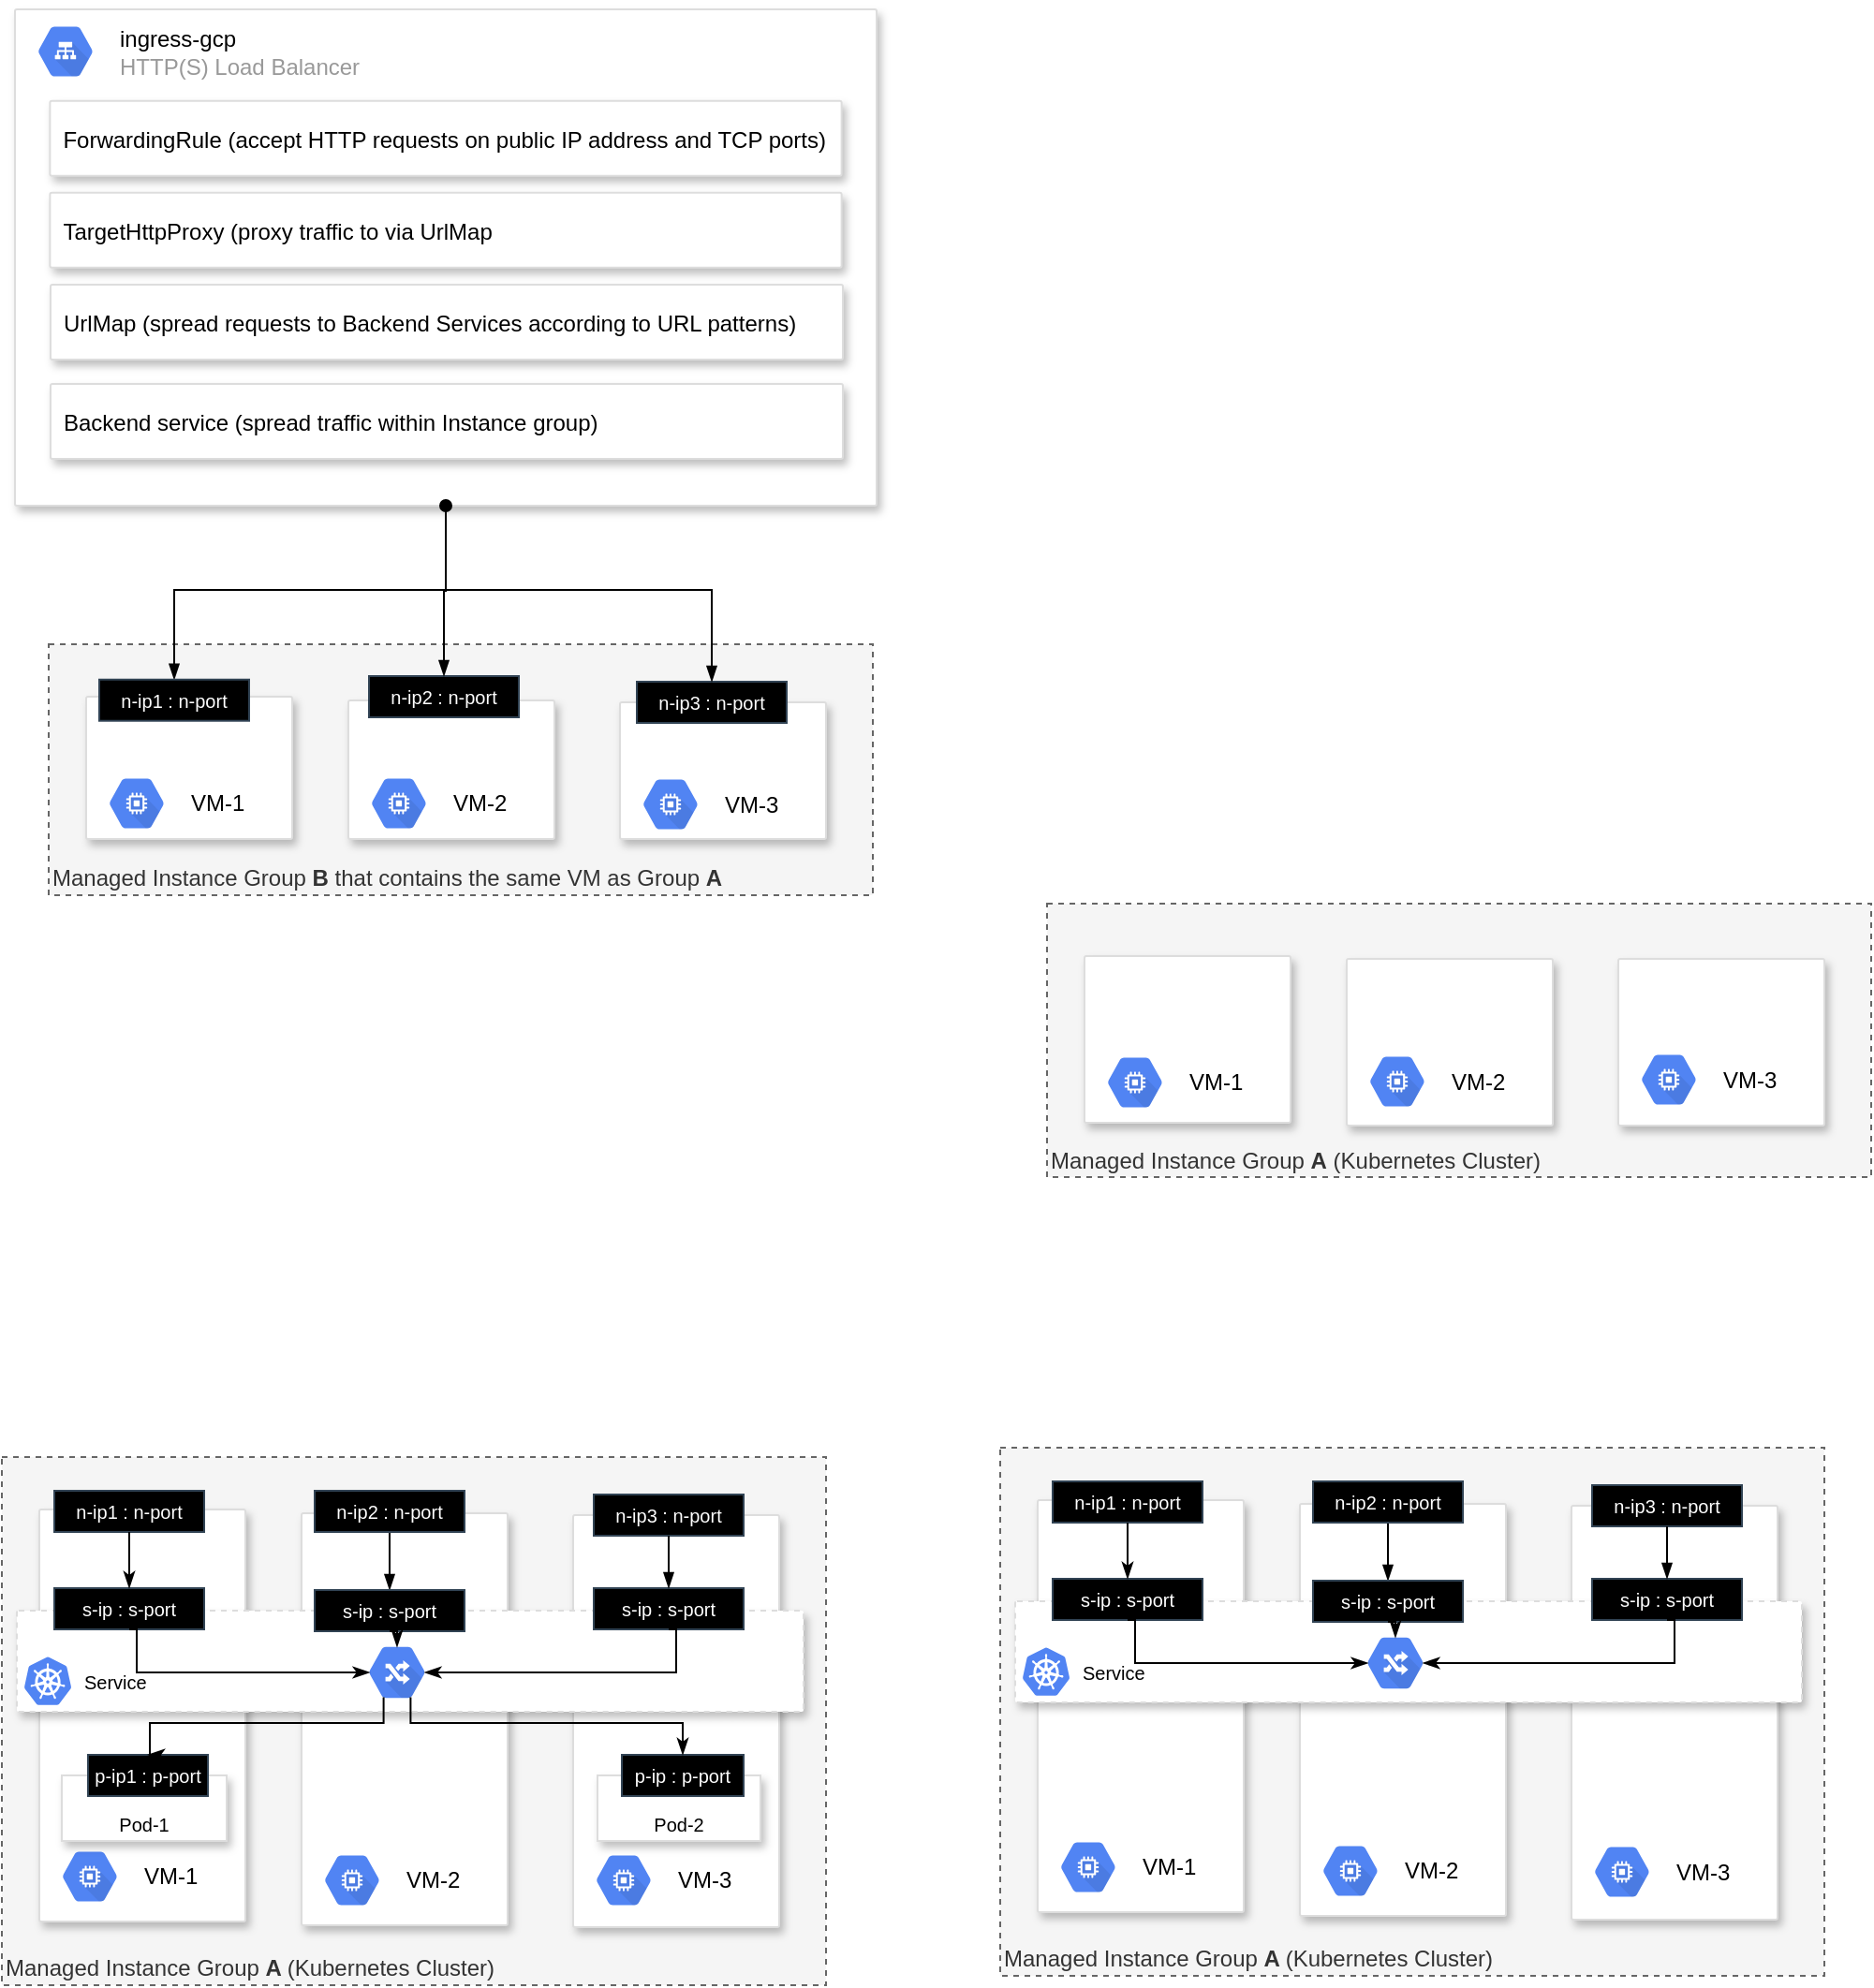 <mxfile pages="1" version="11.2.8" type="github"><diagram id="d1ab7348-05c3-a1e3-ca4d-12c340fd6b49" name="Page-1"><mxGraphModel dx="1051" dy="752" grid="1" gridSize="10" guides="1" tooltips="1" connect="1" arrows="1" fold="1" page="1" pageScale="1" pageWidth="1169" pageHeight="827" background="#ffffff" math="0" shadow="0"><root><mxCell id="0"/><mxCell id="1" parent="0"/><mxCell id="9L-gA9MY-_69T6XY2o5v-167" value="" style="strokeColor=#dddddd;fillColor=#ffffff;shadow=1;strokeWidth=1;rounded=1;absoluteArcSize=1;arcSize=2;" parent="1" vertex="1"><mxGeometry x="90" y="10" width="460" height="265" as="geometry"/></mxCell><mxCell id="9L-gA9MY-_69T6XY2o5v-168" value="&lt;font color=&quot;#000000&quot;&gt;&lt;span&gt;ingress-gcp&lt;/span&gt;&lt;/font&gt;&lt;br&gt;HTTP(S) Load Balancer" style="dashed=0;connectable=0;html=1;fillColor=#5184F3;strokeColor=none;shape=mxgraph.gcp2.hexIcon;prIcon=cloud_load_balancing;part=1;labelPosition=right;verticalLabelPosition=middle;align=left;verticalAlign=middle;spacingLeft=5;fontColor=#999999;fontSize=12;" parent="9L-gA9MY-_69T6XY2o5v-167" vertex="1"><mxGeometry y="0.5" width="44" height="39" relative="1" as="geometry"><mxPoint x="5" y="-129.5" as="offset"/></mxGeometry></mxCell><mxCell id="MyEYREIgKPz-F-pgP99c-45" value="Backend service (spread traffic within Instance group)" style="strokeColor=#dddddd;fillColor=#ffffff;shadow=1;strokeWidth=1;rounded=1;absoluteArcSize=1;arcSize=2;align=left;spacingLeft=5;" vertex="1" parent="9L-gA9MY-_69T6XY2o5v-167"><mxGeometry x="19" y="200" width="423" height="40" as="geometry"/></mxCell><mxCell id="MyEYREIgKPz-F-pgP99c-47" value="UrlMap (spread requests to Backend Services according to URL patterns)" style="strokeColor=#dddddd;fillColor=#ffffff;shadow=1;strokeWidth=1;rounded=1;absoluteArcSize=1;arcSize=2;align=left;spacingLeft=5;" vertex="1" parent="9L-gA9MY-_69T6XY2o5v-167"><mxGeometry x="19" y="147" width="423" height="40" as="geometry"/></mxCell><mxCell id="MyEYREIgKPz-F-pgP99c-48" value="TargetHttpProxy (proxy traffic to via UrlMap" style="strokeColor=#dddddd;fillColor=#ffffff;shadow=1;strokeWidth=1;rounded=1;absoluteArcSize=1;arcSize=2;align=left;spacingLeft=5;" vertex="1" parent="9L-gA9MY-_69T6XY2o5v-167"><mxGeometry x="18.688" y="97.841" width="422.625" height="40" as="geometry"/></mxCell><mxCell id="MyEYREIgKPz-F-pgP99c-49" value="ForwardingRule (accept HTTP requests on public IP address and TCP ports) " style="strokeColor=#dddddd;fillColor=#ffffff;shadow=1;strokeWidth=1;rounded=1;absoluteArcSize=1;arcSize=2;align=left;spacingLeft=5;" vertex="1" parent="9L-gA9MY-_69T6XY2o5v-167"><mxGeometry x="18.688" y="48.841" width="422.625" height="40" as="geometry"/></mxCell><mxCell id="BZu97_cLz0ViRXPYQutP-14" value="Managed Instance Group &lt;b&gt;A&lt;/b&gt; (Kubernetes Cluster)" style="rounded=0;whiteSpace=wrap;html=1;fillColor=#f5f5f5;dashed=1;strokeColor=#666666;fontColor=#333333;align=left;verticalAlign=bottom;" parent="1" vertex="1"><mxGeometry x="641" y="487.5" width="440" height="146" as="geometry"/></mxCell><mxCell id="BZu97_cLz0ViRXPYQutP-15" value="" style="strokeColor=#dddddd;fillColor=#ffffff;shadow=1;strokeWidth=1;rounded=1;absoluteArcSize=1;arcSize=2;" parent="1" vertex="1"><mxGeometry x="661" y="515.5" width="110" height="89" as="geometry"/></mxCell><mxCell id="BZu97_cLz0ViRXPYQutP-16" value="&lt;font color=&quot;#000000&quot;&gt;VM-1&lt;/font&gt;" style="dashed=0;connectable=0;html=1;fillColor=#5184F3;strokeColor=none;shape=mxgraph.gcp2.hexIcon;prIcon=compute_engine;part=1;labelPosition=right;verticalLabelPosition=middle;align=left;verticalAlign=middle;spacingLeft=5;fontColor=#999999;fontSize=12;" parent="BZu97_cLz0ViRXPYQutP-15" vertex="1"><mxGeometry y="0.5" width="44" height="39" relative="1" as="geometry"><mxPoint x="5" y="3.5" as="offset"/></mxGeometry></mxCell><mxCell id="BZu97_cLz0ViRXPYQutP-19" value="" style="strokeColor=#dddddd;fillColor=#ffffff;shadow=1;strokeWidth=1;rounded=1;absoluteArcSize=1;arcSize=2;" parent="1" vertex="1"><mxGeometry x="801" y="517" width="110" height="89" as="geometry"/></mxCell><mxCell id="BZu97_cLz0ViRXPYQutP-20" value="&lt;font color=&quot;#000000&quot;&gt;VM-2&lt;/font&gt;" style="dashed=0;connectable=0;html=1;fillColor=#5184F3;strokeColor=none;shape=mxgraph.gcp2.hexIcon;prIcon=compute_engine;part=1;labelPosition=right;verticalLabelPosition=middle;align=left;verticalAlign=middle;spacingLeft=5;fontColor=#999999;fontSize=12;" parent="BZu97_cLz0ViRXPYQutP-19" vertex="1"><mxGeometry y="0.5" width="44" height="39" relative="1" as="geometry"><mxPoint x="5" y="1.5" as="offset"/></mxGeometry></mxCell><mxCell id="BZu97_cLz0ViRXPYQutP-22" value="" style="strokeColor=#dddddd;fillColor=#ffffff;shadow=1;strokeWidth=1;rounded=1;absoluteArcSize=1;arcSize=2;fontColor=#FFCCE6;" parent="1" vertex="1"><mxGeometry x="946" y="517" width="110" height="89" as="geometry"/></mxCell><mxCell id="BZu97_cLz0ViRXPYQutP-23" value="&lt;font color=&quot;#000000&quot;&gt;VM-3&lt;/font&gt;" style="dashed=0;connectable=0;html=1;fillColor=#5184F3;strokeColor=none;shape=mxgraph.gcp2.hexIcon;prIcon=compute_engine;part=1;labelPosition=right;verticalLabelPosition=middle;align=left;verticalAlign=middle;spacingLeft=5;fontColor=#999999;fontSize=12;" parent="BZu97_cLz0ViRXPYQutP-22" vertex="1"><mxGeometry y="0.5" width="44" height="39" relative="1" as="geometry"><mxPoint x="5" y="0.5" as="offset"/></mxGeometry></mxCell><mxCell id="BZu97_cLz0ViRXPYQutP-101" value="Managed Instance Group &lt;b&gt;A &lt;/b&gt;(Kubernetes Cluster)" style="rounded=0;whiteSpace=wrap;html=1;fillColor=#f5f5f5;dashed=1;strokeColor=#666666;fontColor=#333333;align=left;verticalAlign=bottom;" parent="1" vertex="1"><mxGeometry x="83" y="783" width="440" height="282" as="geometry"/></mxCell><mxCell id="BZu97_cLz0ViRXPYQutP-102" value="" style="strokeColor=#dddddd;fillColor=#ffffff;shadow=1;strokeWidth=1;rounded=1;absoluteArcSize=1;arcSize=2;align=left;verticalAlign=top;fontSize=10;spacingTop=7;" parent="1" vertex="1"><mxGeometry x="103" y="811" width="110" height="220" as="geometry"/></mxCell><mxCell id="BZu97_cLz0ViRXPYQutP-103" value="&lt;font color=&quot;#000000&quot;&gt;VM-1&lt;/font&gt;" style="dashed=0;connectable=0;html=1;fillColor=#5184F3;strokeColor=none;shape=mxgraph.gcp2.hexIcon;prIcon=compute_engine;part=1;labelPosition=right;verticalLabelPosition=middle;align=left;verticalAlign=middle;spacingLeft=5;fontColor=#999999;fontSize=12;" parent="BZu97_cLz0ViRXPYQutP-102" vertex="1"><mxGeometry y="0.5" width="44" height="39" relative="1" as="geometry"><mxPoint x="5" y="66.5" as="offset"/></mxGeometry></mxCell><mxCell id="BZu97_cLz0ViRXPYQutP-104" value="n-ip1 : n-port" style="strokeColor=#314354;fillColor=#000000;shadow=0;strokeWidth=1;rounded=0;absoluteArcSize=1;arcSize=0;glass=0;comic=0;fontColor=#ffffff;fontSize=10;" parent="BZu97_cLz0ViRXPYQutP-102" vertex="1"><mxGeometry x="8" y="-10" width="80" height="22" as="geometry"/></mxCell><mxCell id="BZu97_cLz0ViRXPYQutP-73" value="Pod-1" style="strokeColor=#dddddd;fillColor=#ffffff;shadow=1;strokeWidth=1;rounded=1;absoluteArcSize=1;arcSize=0;verticalAlign=bottom;fontSize=10;" parent="BZu97_cLz0ViRXPYQutP-102" vertex="1"><mxGeometry x="12" y="142" width="88" height="35" as="geometry"/></mxCell><mxCell id="BZu97_cLz0ViRXPYQutP-119" value="p-ip1 : p-port" style="strokeColor=#314354;fillColor=#000000;shadow=0;strokeWidth=1;rounded=0;absoluteArcSize=1;arcSize=0;glass=0;comic=0;fontColor=#ffffff;fontSize=10;" parent="BZu97_cLz0ViRXPYQutP-102" vertex="1"><mxGeometry x="26" y="131" width="64" height="22" as="geometry"/></mxCell><mxCell id="BZu97_cLz0ViRXPYQutP-105" value="" style="strokeColor=#dddddd;fillColor=#ffffff;shadow=1;strokeWidth=1;rounded=1;absoluteArcSize=1;arcSize=2;" parent="1" vertex="1"><mxGeometry x="243" y="813" width="110" height="220" as="geometry"/></mxCell><mxCell id="BZu97_cLz0ViRXPYQutP-106" value="&lt;font color=&quot;#000000&quot;&gt;VM-2&lt;/font&gt;" style="dashed=0;connectable=0;html=1;fillColor=#5184F3;strokeColor=none;shape=mxgraph.gcp2.hexIcon;prIcon=compute_engine;part=1;labelPosition=right;verticalLabelPosition=middle;align=left;verticalAlign=middle;spacingLeft=5;fontColor=#999999;fontSize=12;" parent="BZu97_cLz0ViRXPYQutP-105" vertex="1"><mxGeometry y="0.5" width="44" height="39" relative="1" as="geometry"><mxPoint x="5" y="66.5" as="offset"/></mxGeometry></mxCell><mxCell id="BZu97_cLz0ViRXPYQutP-107" value="" style="strokeColor=#dddddd;fillColor=#ffffff;shadow=1;strokeWidth=1;rounded=1;absoluteArcSize=1;arcSize=2;fontColor=#FFCCE6;" parent="1" vertex="1"><mxGeometry x="388" y="814" width="110" height="220" as="geometry"/></mxCell><mxCell id="BZu97_cLz0ViRXPYQutP-108" value="&lt;font color=&quot;#000000&quot;&gt;VM-3&lt;/font&gt;" style="dashed=0;connectable=0;html=1;fillColor=#5184F3;strokeColor=none;shape=mxgraph.gcp2.hexIcon;prIcon=compute_engine;part=1;labelPosition=right;verticalLabelPosition=middle;align=left;verticalAlign=middle;spacingLeft=5;fontColor=#999999;fontSize=12;" parent="BZu97_cLz0ViRXPYQutP-107" vertex="1"><mxGeometry y="0.5" width="44" height="39" relative="1" as="geometry"><mxPoint x="5" y="65.5" as="offset"/></mxGeometry></mxCell><mxCell id="BZu97_cLz0ViRXPYQutP-122" value="Pod-2" style="strokeColor=#dddddd;fillColor=#ffffff;shadow=1;strokeWidth=1;rounded=1;absoluteArcSize=1;arcSize=0;verticalAlign=bottom;fontSize=10;" parent="BZu97_cLz0ViRXPYQutP-107" vertex="1"><mxGeometry x="13" y="139" width="87" height="35" as="geometry"/></mxCell><mxCell id="BZu97_cLz0ViRXPYQutP-123" value="p-ip : p-port" style="strokeColor=#314354;fillColor=#000000;shadow=0;strokeWidth=1;rounded=0;absoluteArcSize=1;arcSize=0;glass=0;comic=0;fontColor=#ffffff;fontSize=10;" parent="BZu97_cLz0ViRXPYQutP-107" vertex="1"><mxGeometry x="26" y="128" width="65" height="22" as="geometry"/></mxCell><mxCell id="BZu97_cLz0ViRXPYQutP-109" value="" style="strokeColor=#dddddd;fillColor=#ffffff;shadow=1;strokeWidth=1;rounded=1;absoluteArcSize=1;arcSize=2;dashed=1;fontColor=#000000;align=left;html=0;spacingRight=0;spacingLeft=50;fontFamily=Lucida Console;verticalAlign=bottom;spacing=0;" parent="1" vertex="1"><mxGeometry x="91" y="865" width="420" height="54" as="geometry"/></mxCell><mxCell id="BZu97_cLz0ViRXPYQutP-110" value="&lt;font color=&quot;#000000&quot; style=&quot;font-size: 10px&quot;&gt;Service&lt;/font&gt;" style="dashed=0;connectable=0;html=1;fillColor=#5184F3;strokeColor=none;shape=mxgraph.gcp2.kubernetes_logo;part=1;labelPosition=right;verticalLabelPosition=middle;align=left;verticalAlign=middle;spacingLeft=5;fontColor=#999999;fontSize=12;aspect=fixed;" parent="BZu97_cLz0ViRXPYQutP-109" vertex="1"><mxGeometry width="25" height="25.71" relative="1" as="geometry"><mxPoint x="4" y="24.675" as="offset"/></mxGeometry></mxCell><mxCell id="BZu97_cLz0ViRXPYQutP-111" value="" style="html=1;fillColor=#5184F3;strokeColor=none;verticalAlign=top;labelPosition=center;verticalLabelPosition=bottom;align=center;spacingTop=-6;fontSize=11;fontStyle=1;fontColor=#999999;shape=mxgraph.gcp2.hexIcon;prIcon=cloud_routes;" parent="BZu97_cLz0ViRXPYQutP-109" vertex="1"><mxGeometry x="180.5" y="13" width="45" height="40" as="geometry"/></mxCell><mxCell id="BZu97_cLz0ViRXPYQutP-171" value="s-ip : s-port" style="strokeColor=#314354;fillColor=#000000;shadow=0;strokeWidth=1;rounded=0;absoluteArcSize=1;arcSize=0;glass=0;comic=0;fontSize=10;fontColor=#ffffff;" parent="BZu97_cLz0ViRXPYQutP-109" vertex="1"><mxGeometry x="20" y="-12" width="80" height="22" as="geometry"/></mxCell><mxCell id="BZu97_cLz0ViRXPYQutP-172" value="s-ip : s-port" style="strokeColor=#314354;fillColor=#000000;shadow=0;strokeWidth=1;rounded=0;absoluteArcSize=1;arcSize=0;glass=0;comic=0;fontSize=10;fontColor=#ffffff;" parent="BZu97_cLz0ViRXPYQutP-109" vertex="1"><mxGeometry x="308" y="-12" width="80" height="22" as="geometry"/></mxCell><mxCell id="BZu97_cLz0ViRXPYQutP-173" value="" style="edgeStyle=orthogonalEdgeStyle;rounded=0;orthogonalLoop=1;jettySize=auto;html=1;startArrow=none;startFill=0;endArrow=classicThin;endFill=1;fontSize=10;fontColor=#FFFFFF;exitX=0.5;exitY=1;exitDx=0;exitDy=0;entryX=0.175;entryY=0.5;entryDx=0;entryDy=0;entryPerimeter=0;" parent="BZu97_cLz0ViRXPYQutP-109" source="BZu97_cLz0ViRXPYQutP-171" target="BZu97_cLz0ViRXPYQutP-111" edge="1"><mxGeometry relative="1" as="geometry"><mxPoint x="73.966" y="-32.034" as="sourcePoint"/><mxPoint x="73.966" y="-1.69" as="targetPoint"/><Array as="points"><mxPoint x="64" y="33"/></Array></mxGeometry></mxCell><mxCell id="BZu97_cLz0ViRXPYQutP-174" value="" style="edgeStyle=orthogonalEdgeStyle;rounded=0;orthogonalLoop=1;jettySize=auto;html=1;startArrow=none;startFill=0;endArrow=classicThin;endFill=1;fontSize=10;fontColor=#FFFFFF;exitX=0.5;exitY=1;exitDx=0;exitDy=0;entryX=0.825;entryY=0.5;entryDx=0;entryDy=0;entryPerimeter=0;" parent="BZu97_cLz0ViRXPYQutP-109" source="BZu97_cLz0ViRXPYQutP-172" target="BZu97_cLz0ViRXPYQutP-111" edge="1"><mxGeometry relative="1" as="geometry"><mxPoint x="73.966" y="19.69" as="sourcePoint"/><mxPoint x="198.103" y="43.138" as="targetPoint"/><Array as="points"><mxPoint x="352" y="33"/></Array></mxGeometry></mxCell><mxCell id="BZu97_cLz0ViRXPYQutP-112" value="" style="edgeStyle=orthogonalEdgeStyle;rounded=0;orthogonalLoop=1;jettySize=auto;html=1;startArrow=none;startFill=0;endArrow=blockThin;endFill=1;fontSize=10;fontColor=#FFFFFF;entryX=0.5;entryY=0;entryDx=0;entryDy=0;" parent="1" source="BZu97_cLz0ViRXPYQutP-113" target="BZu97_cLz0ViRXPYQutP-115" edge="1"><mxGeometry relative="1" as="geometry"><mxPoint x="299" y="852" as="targetPoint"/></mxGeometry></mxCell><mxCell id="BZu97_cLz0ViRXPYQutP-113" value="n-ip2 : n-port" style="strokeColor=#314354;fillColor=#000000;shadow=0;strokeWidth=1;rounded=0;absoluteArcSize=1;arcSize=0;glass=0;comic=0;fontColor=#ffffff;fontSize=10;" parent="1" vertex="1"><mxGeometry x="250" y="801" width="80" height="22" as="geometry"/></mxCell><mxCell id="BZu97_cLz0ViRXPYQutP-114" value="n-ip3 : n-port" style="strokeColor=#314354;fillColor=#000000;shadow=0;strokeWidth=1;rounded=0;absoluteArcSize=1;arcSize=0;glass=0;comic=0;fontColor=#ffffff;fontSize=10;" parent="1" vertex="1"><mxGeometry x="399" y="803" width="80" height="22" as="geometry"/></mxCell><mxCell id="BZu97_cLz0ViRXPYQutP-115" value="s-ip : s-port" style="strokeColor=#314354;fillColor=#000000;shadow=0;strokeWidth=1;rounded=0;absoluteArcSize=1;arcSize=0;glass=0;comic=0;fontSize=10;fontColor=#ffffff;" parent="1" vertex="1"><mxGeometry x="250" y="854" width="80" height="22" as="geometry"/></mxCell><mxCell id="BZu97_cLz0ViRXPYQutP-116" value="" style="edgeStyle=orthogonalEdgeStyle;rounded=0;orthogonalLoop=1;jettySize=auto;html=1;startArrow=none;startFill=0;endArrow=blockThin;endFill=1;fontSize=10;fontColor=#FFFFFF;exitX=0.5;exitY=1;exitDx=0;exitDy=0;entryX=0.5;entryY=0;entryDx=0;entryDy=0;" parent="1" source="BZu97_cLz0ViRXPYQutP-114" target="BZu97_cLz0ViRXPYQutP-172" edge="1"><mxGeometry relative="1" as="geometry"><mxPoint x="304.143" y="833.0" as="sourcePoint"/><mxPoint x="304" y="845" as="targetPoint"/><Array as="points"><mxPoint x="439" y="825"/><mxPoint x="439" y="853"/></Array></mxGeometry></mxCell><mxCell id="BZu97_cLz0ViRXPYQutP-118" value="" style="edgeStyle=orthogonalEdgeStyle;rounded=0;orthogonalLoop=1;jettySize=auto;html=1;startArrow=none;startFill=0;endArrow=classicThin;endFill=1;fontSize=10;fontColor=#FFFFFF;entryX=0.5;entryY=0.16;entryDx=0;entryDy=0;entryPerimeter=0;exitX=0.5;exitY=1;exitDx=0;exitDy=0;" parent="1" source="BZu97_cLz0ViRXPYQutP-115" target="BZu97_cLz0ViRXPYQutP-111" edge="1"><mxGeometry relative="1" as="geometry"><mxPoint x="304.143" y="833.0" as="sourcePoint"/><mxPoint x="304.143" y="863.857" as="targetPoint"/></mxGeometry></mxCell><mxCell id="BZu97_cLz0ViRXPYQutP-124" value="" style="edgeStyle=orthogonalEdgeStyle;rounded=0;orthogonalLoop=1;jettySize=auto;html=1;startArrow=classicThin;startFill=1;endArrow=none;endFill=0;fontSize=10;fontColor=#FFFFFF;exitX=0.5;exitY=0;exitDx=0;exitDy=0;entryX=0.34;entryY=0.83;entryDx=0;entryDy=0;entryPerimeter=0;" parent="1" source="BZu97_cLz0ViRXPYQutP-119" target="BZu97_cLz0ViRXPYQutP-111" edge="1"><mxGeometry relative="1" as="geometry"><mxPoint x="164.667" y="832.833" as="sourcePoint"/><mxPoint x="296.333" y="863.667" as="targetPoint"/><Array as="points"><mxPoint x="162" y="925"/><mxPoint x="286" y="925"/></Array></mxGeometry></mxCell><mxCell id="BZu97_cLz0ViRXPYQutP-125" value="" style="edgeStyle=orthogonalEdgeStyle;rounded=0;orthogonalLoop=1;jettySize=auto;html=1;startArrow=classicThin;startFill=1;endArrow=none;endFill=0;fontSize=10;fontColor=#FFFFFF;exitX=0.5;exitY=0;exitDx=0;exitDy=0;entryX=0.66;entryY=0.83;entryDx=0;entryDy=0;entryPerimeter=0;" parent="1" source="BZu97_cLz0ViRXPYQutP-123" target="BZu97_cLz0ViRXPYQutP-111" edge="1"><mxGeometry relative="1" as="geometry"><mxPoint x="159.857" y="951.952" as="sourcePoint"/><mxPoint x="297" y="921" as="targetPoint"/><Array as="points"><mxPoint x="446" y="925"/><mxPoint x="302" y="925"/></Array></mxGeometry></mxCell><mxCell id="BZu97_cLz0ViRXPYQutP-126" value="Managed Instance Group &lt;b&gt;B&lt;/b&gt; that contains the same VM as Group &lt;b&gt;A&lt;/b&gt;" style="rounded=0;whiteSpace=wrap;html=1;fillColor=#f5f5f5;dashed=1;strokeColor=#666666;fontColor=#333333;align=left;verticalAlign=bottom;" parent="1" vertex="1"><mxGeometry x="108" y="349" width="440" height="134" as="geometry"/></mxCell><mxCell id="BZu97_cLz0ViRXPYQutP-127" value="" style="strokeColor=#dddddd;fillColor=#ffffff;shadow=1;strokeWidth=1;rounded=1;absoluteArcSize=1;arcSize=2;" parent="1" vertex="1"><mxGeometry x="128" y="377" width="110" height="76" as="geometry"/></mxCell><mxCell id="BZu97_cLz0ViRXPYQutP-128" value="&lt;font color=&quot;#000000&quot;&gt;VM-1&lt;/font&gt;" style="dashed=0;connectable=0;html=1;fillColor=#5184F3;strokeColor=none;shape=mxgraph.gcp2.hexIcon;prIcon=compute_engine;part=1;labelPosition=right;verticalLabelPosition=middle;align=left;verticalAlign=middle;spacingLeft=5;fontColor=#999999;fontSize=12;" parent="BZu97_cLz0ViRXPYQutP-127" vertex="1"><mxGeometry y="0.5" width="44" height="39" relative="1" as="geometry"><mxPoint x="5" y="-0.5" as="offset"/></mxGeometry></mxCell><mxCell id="BZu97_cLz0ViRXPYQutP-132" value="" style="strokeColor=#dddddd;fillColor=#ffffff;shadow=1;strokeWidth=1;rounded=1;absoluteArcSize=1;arcSize=2;" parent="1" vertex="1"><mxGeometry x="268" y="379" width="110" height="74" as="geometry"/></mxCell><mxCell id="BZu97_cLz0ViRXPYQutP-133" value="&lt;font color=&quot;#000000&quot;&gt;VM-2&lt;/font&gt;" style="dashed=0;connectable=0;html=1;fillColor=#5184F3;strokeColor=none;shape=mxgraph.gcp2.hexIcon;prIcon=compute_engine;part=1;labelPosition=right;verticalLabelPosition=middle;align=left;verticalAlign=middle;spacingLeft=5;fontColor=#999999;fontSize=12;" parent="BZu97_cLz0ViRXPYQutP-132" vertex="1"><mxGeometry y="0.5" width="44" height="39" relative="1" as="geometry"><mxPoint x="5" y="-1.5" as="offset"/></mxGeometry></mxCell><mxCell id="BZu97_cLz0ViRXPYQutP-136" value="" style="strokeColor=#dddddd;fillColor=#ffffff;shadow=1;strokeWidth=1;rounded=1;absoluteArcSize=1;arcSize=2;fontColor=#FFCCE6;" parent="1" vertex="1"><mxGeometry x="413" y="380" width="110" height="73" as="geometry"/></mxCell><mxCell id="BZu97_cLz0ViRXPYQutP-137" value="&lt;font color=&quot;#000000&quot;&gt;VM-3&lt;/font&gt;" style="dashed=0;connectable=0;html=1;fillColor=#5184F3;strokeColor=none;shape=mxgraph.gcp2.hexIcon;prIcon=compute_engine;part=1;labelPosition=right;verticalLabelPosition=middle;align=left;verticalAlign=middle;spacingLeft=5;fontColor=#999999;fontSize=12;" parent="BZu97_cLz0ViRXPYQutP-136" vertex="1"><mxGeometry y="0.5" width="44" height="39" relative="1" as="geometry"><mxPoint x="5" y="-1.5" as="offset"/></mxGeometry></mxCell><mxCell id="BZu97_cLz0ViRXPYQutP-144" value="n-ip2 : n-port" style="strokeColor=#314354;fillColor=#000000;shadow=0;strokeWidth=1;rounded=0;absoluteArcSize=1;arcSize=0;glass=0;comic=0;fontColor=#ffffff;fontSize=10;" parent="1" vertex="1"><mxGeometry x="279" y="366" width="80" height="22" as="geometry"/></mxCell><mxCell id="BZu97_cLz0ViRXPYQutP-145" value="n-ip3 : n-port" style="strokeColor=#314354;fillColor=#000000;shadow=0;strokeWidth=1;rounded=0;absoluteArcSize=1;arcSize=0;glass=0;comic=0;fontColor=#ffffff;fontSize=10;" parent="1" vertex="1"><mxGeometry x="422" y="369" width="80" height="22" as="geometry"/></mxCell><mxCell id="BZu97_cLz0ViRXPYQutP-155" value="" style="edgeStyle=orthogonalEdgeStyle;rounded=0;orthogonalLoop=1;jettySize=auto;html=1;startArrow=none;startFill=0;endArrow=blockThin;endFill=1;fontSize=10;fontColor=#FFFFFF;entryX=0.5;entryY=0;entryDx=0;entryDy=0;exitX=0.5;exitY=1;exitDx=0;exitDy=0;" parent="1" source="9L-gA9MY-_69T6XY2o5v-167" target="BZu97_cLz0ViRXPYQutP-129" edge="1"><mxGeometry relative="1" as="geometry"><mxPoint x="270" y="428.5" as="targetPoint"/><mxPoint x="270.176" y="319.765" as="sourcePoint"/><Array as="points"><mxPoint x="270" y="320"/><mxPoint x="125" y="320"/></Array></mxGeometry></mxCell><mxCell id="BZu97_cLz0ViRXPYQutP-157" value="" style="edgeStyle=orthogonalEdgeStyle;rounded=0;orthogonalLoop=1;jettySize=auto;html=1;startArrow=none;startFill=0;endArrow=blockThin;endFill=1;fontSize=10;fontColor=#FFFFFF;entryX=0.5;entryY=0;entryDx=0;entryDy=0;exitX=0.5;exitY=1;exitDx=0;exitDy=0;" parent="1" source="9L-gA9MY-_69T6XY2o5v-167" target="BZu97_cLz0ViRXPYQutP-144" edge="1"><mxGeometry relative="1" as="geometry"><mxPoint x="270.176" y="319.765" as="sourcePoint"/><mxPoint x="138" y="416" as="targetPoint"/></mxGeometry></mxCell><mxCell id="BZu97_cLz0ViRXPYQutP-160" value="" style="edgeStyle=orthogonalEdgeStyle;rounded=0;orthogonalLoop=1;jettySize=auto;html=1;startArrow=oval;startFill=1;endArrow=blockThin;endFill=1;fontSize=10;fontColor=#FFFFFF;entryX=0.5;entryY=0;entryDx=0;entryDy=0;exitX=0.5;exitY=1;exitDx=0;exitDy=0;" parent="1" source="9L-gA9MY-_69T6XY2o5v-167" target="BZu97_cLz0ViRXPYQutP-145" edge="1"><mxGeometry relative="1" as="geometry"><mxPoint x="270.176" y="319.765" as="sourcePoint"/><mxPoint x="138" y="416" as="targetPoint"/><Array as="points"><mxPoint x="270" y="320"/><mxPoint x="413" y="320"/></Array></mxGeometry></mxCell><mxCell id="BZu97_cLz0ViRXPYQutP-129" value="n-ip1 : n-port" style="strokeColor=#314354;fillColor=#000000;shadow=0;strokeWidth=1;rounded=0;absoluteArcSize=1;arcSize=0;glass=0;comic=0;fontColor=#ffffff;fontSize=10;" parent="1" vertex="1"><mxGeometry x="135" y="367.87" width="80" height="22" as="geometry"/></mxCell><mxCell id="MyEYREIgKPz-F-pgP99c-2" value="" style="edgeStyle=orthogonalEdgeStyle;rounded=0;orthogonalLoop=1;jettySize=auto;html=1;startArrow=classicThin;startFill=1;endArrow=none;endFill=0;entryX=0.5;entryY=1;entryDx=0;entryDy=0;" edge="1" parent="1" source="BZu97_cLz0ViRXPYQutP-171" target="BZu97_cLz0ViRXPYQutP-104"><mxGeometry relative="1" as="geometry"><mxPoint x="151" y="825" as="targetPoint"/></mxGeometry></mxCell><mxCell id="MyEYREIgKPz-F-pgP99c-50" value="Managed Instance Group &lt;b&gt;A &lt;/b&gt;(Kubernetes Cluster)" style="rounded=0;whiteSpace=wrap;html=1;fillColor=#f5f5f5;dashed=1;strokeColor=#666666;fontColor=#333333;align=left;verticalAlign=bottom;" vertex="1" parent="1"><mxGeometry x="616" y="778" width="440" height="282" as="geometry"/></mxCell><mxCell id="MyEYREIgKPz-F-pgP99c-51" value="" style="strokeColor=#dddddd;fillColor=#ffffff;shadow=1;strokeWidth=1;rounded=1;absoluteArcSize=1;arcSize=2;align=left;verticalAlign=top;fontSize=10;spacingTop=7;" vertex="1" parent="1"><mxGeometry x="636" y="806" width="110" height="220" as="geometry"/></mxCell><mxCell id="MyEYREIgKPz-F-pgP99c-52" value="&lt;font color=&quot;#000000&quot;&gt;VM-1&lt;/font&gt;" style="dashed=0;connectable=0;html=1;fillColor=#5184F3;strokeColor=none;shape=mxgraph.gcp2.hexIcon;prIcon=compute_engine;part=1;labelPosition=right;verticalLabelPosition=middle;align=left;verticalAlign=middle;spacingLeft=5;fontColor=#999999;fontSize=12;" vertex="1" parent="MyEYREIgKPz-F-pgP99c-51"><mxGeometry y="0.5" width="44" height="39" relative="1" as="geometry"><mxPoint x="5" y="66.5" as="offset"/></mxGeometry></mxCell><mxCell id="MyEYREIgKPz-F-pgP99c-53" value="n-ip1 : n-port" style="strokeColor=#314354;fillColor=#000000;shadow=0;strokeWidth=1;rounded=0;absoluteArcSize=1;arcSize=0;glass=0;comic=0;fontColor=#ffffff;fontSize=10;" vertex="1" parent="MyEYREIgKPz-F-pgP99c-51"><mxGeometry x="8" y="-10" width="80" height="22" as="geometry"/></mxCell><mxCell id="MyEYREIgKPz-F-pgP99c-56" value="" style="strokeColor=#dddddd;fillColor=#ffffff;shadow=1;strokeWidth=1;rounded=1;absoluteArcSize=1;arcSize=2;" vertex="1" parent="1"><mxGeometry x="776" y="808" width="110" height="220" as="geometry"/></mxCell><mxCell id="MyEYREIgKPz-F-pgP99c-57" value="&lt;font color=&quot;#000000&quot;&gt;VM-2&lt;/font&gt;" style="dashed=0;connectable=0;html=1;fillColor=#5184F3;strokeColor=none;shape=mxgraph.gcp2.hexIcon;prIcon=compute_engine;part=1;labelPosition=right;verticalLabelPosition=middle;align=left;verticalAlign=middle;spacingLeft=5;fontColor=#999999;fontSize=12;" vertex="1" parent="MyEYREIgKPz-F-pgP99c-56"><mxGeometry y="0.5" width="44" height="39" relative="1" as="geometry"><mxPoint x="5" y="66.5" as="offset"/></mxGeometry></mxCell><mxCell id="MyEYREIgKPz-F-pgP99c-58" value="" style="strokeColor=#dddddd;fillColor=#ffffff;shadow=1;strokeWidth=1;rounded=1;absoluteArcSize=1;arcSize=2;fontColor=#FFCCE6;" vertex="1" parent="1"><mxGeometry x="921" y="809" width="110" height="221" as="geometry"/></mxCell><mxCell id="MyEYREIgKPz-F-pgP99c-59" value="&lt;font color=&quot;#000000&quot;&gt;VM-3&lt;/font&gt;" style="dashed=0;connectable=0;html=1;fillColor=#5184F3;strokeColor=none;shape=mxgraph.gcp2.hexIcon;prIcon=compute_engine;part=1;labelPosition=right;verticalLabelPosition=middle;align=left;verticalAlign=middle;spacingLeft=5;fontColor=#999999;fontSize=12;" vertex="1" parent="MyEYREIgKPz-F-pgP99c-58"><mxGeometry y="0.5" width="44" height="39" relative="1" as="geometry"><mxPoint x="5" y="65.5" as="offset"/></mxGeometry></mxCell><mxCell id="MyEYREIgKPz-F-pgP99c-62" value="" style="strokeColor=#dddddd;fillColor=#ffffff;shadow=1;strokeWidth=1;rounded=1;absoluteArcSize=1;arcSize=2;dashed=1;fontColor=#000000;align=left;html=0;spacingRight=0;spacingLeft=50;fontFamily=Lucida Console;verticalAlign=bottom;spacing=0;" vertex="1" parent="1"><mxGeometry x="624" y="860" width="420" height="54" as="geometry"/></mxCell><mxCell id="MyEYREIgKPz-F-pgP99c-63" value="&lt;font color=&quot;#000000&quot; style=&quot;font-size: 10px&quot;&gt;Service&lt;/font&gt;" style="dashed=0;connectable=0;html=1;fillColor=#5184F3;strokeColor=none;shape=mxgraph.gcp2.kubernetes_logo;part=1;labelPosition=right;verticalLabelPosition=middle;align=left;verticalAlign=middle;spacingLeft=5;fontColor=#999999;fontSize=12;aspect=fixed;" vertex="1" parent="MyEYREIgKPz-F-pgP99c-62"><mxGeometry width="25" height="25.71" relative="1" as="geometry"><mxPoint x="4" y="24.675" as="offset"/></mxGeometry></mxCell><mxCell id="MyEYREIgKPz-F-pgP99c-64" value="" style="html=1;fillColor=#5184F3;strokeColor=none;verticalAlign=top;labelPosition=center;verticalLabelPosition=bottom;align=center;spacingTop=-6;fontSize=11;fontStyle=1;fontColor=#999999;shape=mxgraph.gcp2.hexIcon;prIcon=cloud_routes;" vertex="1" parent="MyEYREIgKPz-F-pgP99c-62"><mxGeometry x="180.5" y="13" width="45" height="40" as="geometry"/></mxCell><mxCell id="MyEYREIgKPz-F-pgP99c-65" value="s-ip : s-port" style="strokeColor=#314354;fillColor=#000000;shadow=0;strokeWidth=1;rounded=0;absoluteArcSize=1;arcSize=0;glass=0;comic=0;fontSize=10;fontColor=#ffffff;" vertex="1" parent="MyEYREIgKPz-F-pgP99c-62"><mxGeometry x="20" y="-12" width="80" height="22" as="geometry"/></mxCell><mxCell id="MyEYREIgKPz-F-pgP99c-66" value="s-ip : s-port" style="strokeColor=#314354;fillColor=#000000;shadow=0;strokeWidth=1;rounded=0;absoluteArcSize=1;arcSize=0;glass=0;comic=0;fontSize=10;fontColor=#ffffff;" vertex="1" parent="MyEYREIgKPz-F-pgP99c-62"><mxGeometry x="308" y="-12" width="80" height="22" as="geometry"/></mxCell><mxCell id="MyEYREIgKPz-F-pgP99c-67" value="" style="edgeStyle=orthogonalEdgeStyle;rounded=0;orthogonalLoop=1;jettySize=auto;html=1;startArrow=none;startFill=0;endArrow=classicThin;endFill=1;fontSize=10;fontColor=#FFFFFF;exitX=0.5;exitY=1;exitDx=0;exitDy=0;entryX=0.175;entryY=0.5;entryDx=0;entryDy=0;entryPerimeter=0;" edge="1" parent="MyEYREIgKPz-F-pgP99c-62" source="MyEYREIgKPz-F-pgP99c-65" target="MyEYREIgKPz-F-pgP99c-64"><mxGeometry relative="1" as="geometry"><mxPoint x="73.966" y="-32.034" as="sourcePoint"/><mxPoint x="73.966" y="-1.69" as="targetPoint"/><Array as="points"><mxPoint x="64" y="33"/></Array></mxGeometry></mxCell><mxCell id="MyEYREIgKPz-F-pgP99c-68" value="" style="edgeStyle=orthogonalEdgeStyle;rounded=0;orthogonalLoop=1;jettySize=auto;html=1;startArrow=none;startFill=0;endArrow=classicThin;endFill=1;fontSize=10;fontColor=#FFFFFF;exitX=0.5;exitY=1;exitDx=0;exitDy=0;entryX=0.825;entryY=0.5;entryDx=0;entryDy=0;entryPerimeter=0;" edge="1" parent="MyEYREIgKPz-F-pgP99c-62" source="MyEYREIgKPz-F-pgP99c-66" target="MyEYREIgKPz-F-pgP99c-64"><mxGeometry relative="1" as="geometry"><mxPoint x="73.966" y="19.69" as="sourcePoint"/><mxPoint x="198.103" y="43.138" as="targetPoint"/><Array as="points"><mxPoint x="352" y="33"/></Array></mxGeometry></mxCell><mxCell id="MyEYREIgKPz-F-pgP99c-69" value="" style="edgeStyle=orthogonalEdgeStyle;rounded=0;orthogonalLoop=1;jettySize=auto;html=1;startArrow=none;startFill=0;endArrow=blockThin;endFill=1;fontSize=10;fontColor=#FFFFFF;entryX=0.5;entryY=0;entryDx=0;entryDy=0;" edge="1" parent="1" source="MyEYREIgKPz-F-pgP99c-70" target="MyEYREIgKPz-F-pgP99c-72"><mxGeometry relative="1" as="geometry"><mxPoint x="832" y="847" as="targetPoint"/></mxGeometry></mxCell><mxCell id="MyEYREIgKPz-F-pgP99c-70" value="n-ip2 : n-port" style="strokeColor=#314354;fillColor=#000000;shadow=0;strokeWidth=1;rounded=0;absoluteArcSize=1;arcSize=0;glass=0;comic=0;fontColor=#ffffff;fontSize=10;" vertex="1" parent="1"><mxGeometry x="783" y="796" width="80" height="22" as="geometry"/></mxCell><mxCell id="MyEYREIgKPz-F-pgP99c-71" value="n-ip3 : n-port" style="strokeColor=#314354;fillColor=#000000;shadow=0;strokeWidth=1;rounded=0;absoluteArcSize=1;arcSize=0;glass=0;comic=0;fontColor=#ffffff;fontSize=10;" vertex="1" parent="1"><mxGeometry x="932" y="798" width="80" height="22" as="geometry"/></mxCell><mxCell id="MyEYREIgKPz-F-pgP99c-72" value="s-ip : s-port" style="strokeColor=#314354;fillColor=#000000;shadow=0;strokeWidth=1;rounded=0;absoluteArcSize=1;arcSize=0;glass=0;comic=0;fontSize=10;fontColor=#ffffff;" vertex="1" parent="1"><mxGeometry x="783" y="849" width="80" height="22" as="geometry"/></mxCell><mxCell id="MyEYREIgKPz-F-pgP99c-73" value="" style="edgeStyle=orthogonalEdgeStyle;rounded=0;orthogonalLoop=1;jettySize=auto;html=1;startArrow=none;startFill=0;endArrow=blockThin;endFill=1;fontSize=10;fontColor=#FFFFFF;exitX=0.5;exitY=1;exitDx=0;exitDy=0;entryX=0.5;entryY=0;entryDx=0;entryDy=0;" edge="1" parent="1" source="MyEYREIgKPz-F-pgP99c-71" target="MyEYREIgKPz-F-pgP99c-66"><mxGeometry relative="1" as="geometry"><mxPoint x="837.143" y="828.0" as="sourcePoint"/><mxPoint x="837" y="840" as="targetPoint"/><Array as="points"><mxPoint x="972" y="820"/><mxPoint x="972" y="848"/></Array></mxGeometry></mxCell><mxCell id="MyEYREIgKPz-F-pgP99c-74" value="" style="edgeStyle=orthogonalEdgeStyle;rounded=0;orthogonalLoop=1;jettySize=auto;html=1;startArrow=none;startFill=0;endArrow=classicThin;endFill=1;fontSize=10;fontColor=#FFFFFF;entryX=0.5;entryY=0.16;entryDx=0;entryDy=0;entryPerimeter=0;exitX=0.5;exitY=1;exitDx=0;exitDy=0;" edge="1" parent="1" source="MyEYREIgKPz-F-pgP99c-72" target="MyEYREIgKPz-F-pgP99c-64"><mxGeometry relative="1" as="geometry"><mxPoint x="837.143" y="828.0" as="sourcePoint"/><mxPoint x="837.143" y="858.857" as="targetPoint"/></mxGeometry></mxCell><mxCell id="MyEYREIgKPz-F-pgP99c-77" value="" style="edgeStyle=orthogonalEdgeStyle;rounded=0;orthogonalLoop=1;jettySize=auto;html=1;startArrow=classicThin;startFill=1;endArrow=none;endFill=0;entryX=0.5;entryY=1;entryDx=0;entryDy=0;" edge="1" parent="1" source="MyEYREIgKPz-F-pgP99c-65" target="MyEYREIgKPz-F-pgP99c-53"><mxGeometry relative="1" as="geometry"><mxPoint x="684" y="820" as="targetPoint"/></mxGeometry></mxCell></root></mxGraphModel></diagram></mxfile>